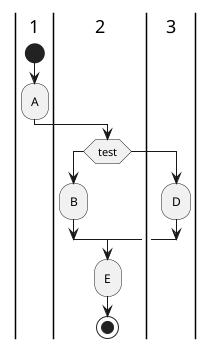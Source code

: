 {
  "sha1": "tm9e1r3dqs1g8naeuqziaren5u6l15r",
  "insertion": {
    "when": "2024-06-04T17:28:46.450Z",
    "url": "https://forum.plantuml.net/12554/missing-connection-in-multilane-if-structure",
    "user": "plantuml@gmail.com"
  }
}
@startuml

skinparam ConditionEndStyle hline

| 1 |
start
:A;
| 2 |
if (test) then
  :B;
else
  |3|
  :D;
endif
| 2 |
:E;


stop
@enduml

